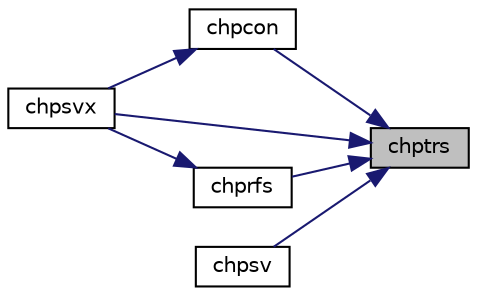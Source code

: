 digraph "chptrs"
{
 // LATEX_PDF_SIZE
  edge [fontname="Helvetica",fontsize="10",labelfontname="Helvetica",labelfontsize="10"];
  node [fontname="Helvetica",fontsize="10",shape=record];
  rankdir="RL";
  Node1 [label="chptrs",height=0.2,width=0.4,color="black", fillcolor="grey75", style="filled", fontcolor="black",tooltip="CHPTRS"];
  Node1 -> Node2 [dir="back",color="midnightblue",fontsize="10",style="solid",fontname="Helvetica"];
  Node2 [label="chpcon",height=0.2,width=0.4,color="black", fillcolor="white", style="filled",URL="$chpcon_8f.html#a87312e90d1880f272018741e5410b3b5",tooltip="CHPCON"];
  Node2 -> Node3 [dir="back",color="midnightblue",fontsize="10",style="solid",fontname="Helvetica"];
  Node3 [label="chpsvx",height=0.2,width=0.4,color="black", fillcolor="white", style="filled",URL="$chpsvx_8f.html#a39fbe6401a6d941d5c897ea13198fd74",tooltip="CHPSVX computes the solution to system of linear equations A * X = B for OTHER matrices"];
  Node1 -> Node4 [dir="back",color="midnightblue",fontsize="10",style="solid",fontname="Helvetica"];
  Node4 [label="chprfs",height=0.2,width=0.4,color="black", fillcolor="white", style="filled",URL="$chprfs_8f.html#ab37884dc02bd298cf7b41c1500f67554",tooltip="CHPRFS"];
  Node4 -> Node3 [dir="back",color="midnightblue",fontsize="10",style="solid",fontname="Helvetica"];
  Node1 -> Node5 [dir="back",color="midnightblue",fontsize="10",style="solid",fontname="Helvetica"];
  Node5 [label="chpsv",height=0.2,width=0.4,color="black", fillcolor="white", style="filled",URL="$chpsv_8f.html#ae79199f531e34e35f3a2939d14fe5455",tooltip="CHPSV computes the solution to system of linear equations A * X = B for OTHER matrices"];
  Node1 -> Node3 [dir="back",color="midnightblue",fontsize="10",style="solid",fontname="Helvetica"];
}
